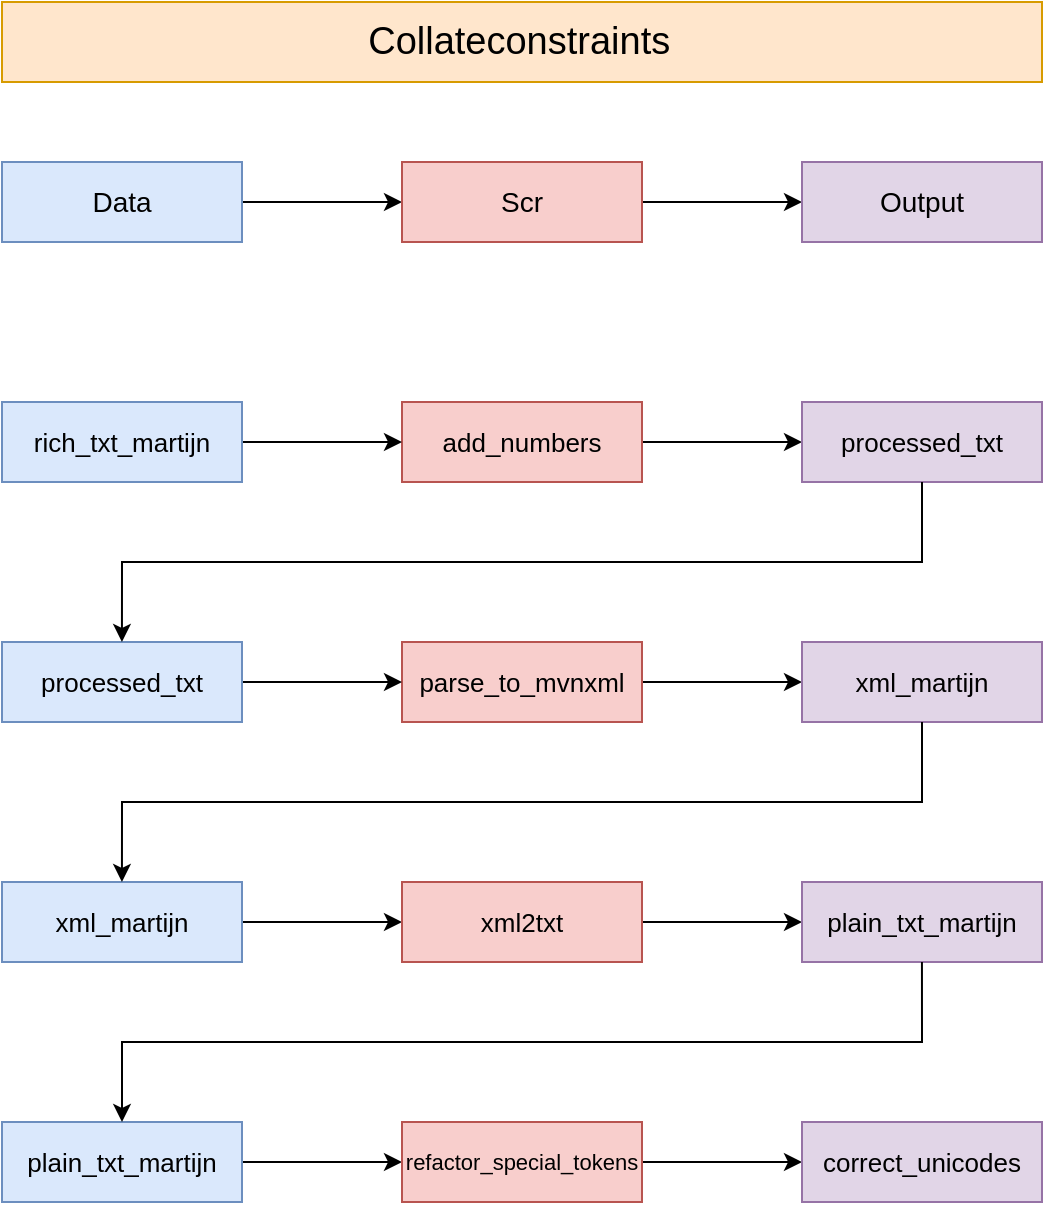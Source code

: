 <mxfile version="18.0.3" type="github">
  <diagram id="C5RBs43oDa-KdzZeNtuy" name="Page-1">
    <mxGraphModel dx="1298" dy="724" grid="1" gridSize="10" guides="1" tooltips="1" connect="1" arrows="1" fold="1" page="1" pageScale="1" pageWidth="827" pageHeight="1169" math="0" shadow="0">
      <root>
        <mxCell id="WIyWlLk6GJQsqaUBKTNV-0" />
        <mxCell id="WIyWlLk6GJQsqaUBKTNV-1" parent="WIyWlLk6GJQsqaUBKTNV-0" />
        <mxCell id="BGEB7Nlq4xb6rphe5Ihx-1" value="" style="edgeStyle=orthogonalEdgeStyle;rounded=0;orthogonalLoop=1;jettySize=auto;html=1;" edge="1" parent="WIyWlLk6GJQsqaUBKTNV-1" source="WIyWlLk6GJQsqaUBKTNV-3" target="BGEB7Nlq4xb6rphe5Ihx-0">
          <mxGeometry relative="1" as="geometry" />
        </mxCell>
        <mxCell id="WIyWlLk6GJQsqaUBKTNV-3" value="Data" style="rounded=0;whiteSpace=wrap;html=1;fontSize=14;glass=0;strokeWidth=1;shadow=0;fillColor=#dae8fc;strokeColor=#6c8ebf;gradientColor=none;" parent="WIyWlLk6GJQsqaUBKTNV-1" vertex="1">
          <mxGeometry x="160" y="120" width="120" height="40" as="geometry" />
        </mxCell>
        <mxCell id="BGEB7Nlq4xb6rphe5Ihx-11" value="" style="edgeStyle=orthogonalEdgeStyle;rounded=0;orthogonalLoop=1;jettySize=auto;html=1;" edge="1" parent="WIyWlLk6GJQsqaUBKTNV-1" source="WIyWlLk6GJQsqaUBKTNV-7" target="BGEB7Nlq4xb6rphe5Ihx-10">
          <mxGeometry relative="1" as="geometry" />
        </mxCell>
        <mxCell id="WIyWlLk6GJQsqaUBKTNV-7" value="add_numbers" style="rounded=0;whiteSpace=wrap;html=1;fontSize=13;glass=0;strokeWidth=1;shadow=0;fillColor=#f8cecc;strokeColor=#b85450;" parent="WIyWlLk6GJQsqaUBKTNV-1" vertex="1">
          <mxGeometry x="360" y="240" width="120" height="40" as="geometry" />
        </mxCell>
        <mxCell id="BGEB7Nlq4xb6rphe5Ihx-23" value="" style="edgeStyle=orthogonalEdgeStyle;rounded=0;orthogonalLoop=1;jettySize=auto;html=1;strokeColor=#000000;" edge="1" parent="WIyWlLk6GJQsqaUBKTNV-1" source="WIyWlLk6GJQsqaUBKTNV-11" target="BGEB7Nlq4xb6rphe5Ihx-22">
          <mxGeometry relative="1" as="geometry" />
        </mxCell>
        <mxCell id="WIyWlLk6GJQsqaUBKTNV-11" value="xml_martijn" style="rounded=0;whiteSpace=wrap;html=1;fontSize=13;glass=0;strokeWidth=1;shadow=0;fillColor=#dae8fc;strokeColor=#6c8ebf;" parent="WIyWlLk6GJQsqaUBKTNV-1" vertex="1">
          <mxGeometry x="160" y="480" width="120" height="40" as="geometry" />
        </mxCell>
        <mxCell id="BGEB7Nlq4xb6rphe5Ihx-21" value="" style="edgeStyle=orthogonalEdgeStyle;rounded=0;orthogonalLoop=1;jettySize=auto;html=1;strokeColor=#000000;" edge="1" parent="WIyWlLk6GJQsqaUBKTNV-1" source="WIyWlLk6GJQsqaUBKTNV-12" target="BGEB7Nlq4xb6rphe5Ihx-20">
          <mxGeometry relative="1" as="geometry" />
        </mxCell>
        <mxCell id="WIyWlLk6GJQsqaUBKTNV-12" value="parse_to_mvnxml" style="rounded=0;whiteSpace=wrap;html=1;fontSize=13;glass=0;strokeWidth=1;shadow=0;fillColor=#f8cecc;strokeColor=#b85450;" parent="WIyWlLk6GJQsqaUBKTNV-1" vertex="1">
          <mxGeometry x="360" y="360" width="120" height="40" as="geometry" />
        </mxCell>
        <mxCell id="BGEB7Nlq4xb6rphe5Ihx-3" value="" style="edgeStyle=orthogonalEdgeStyle;rounded=0;orthogonalLoop=1;jettySize=auto;html=1;" edge="1" parent="WIyWlLk6GJQsqaUBKTNV-1" source="BGEB7Nlq4xb6rphe5Ihx-0" target="BGEB7Nlq4xb6rphe5Ihx-2">
          <mxGeometry relative="1" as="geometry" />
        </mxCell>
        <mxCell id="BGEB7Nlq4xb6rphe5Ihx-0" value="Scr" style="whiteSpace=wrap;html=1;rounded=0;glass=0;strokeWidth=1;shadow=0;fillColor=#f8cecc;strokeColor=#b85450;fontSize=14;" vertex="1" parent="WIyWlLk6GJQsqaUBKTNV-1">
          <mxGeometry x="360" y="120" width="120" height="40" as="geometry" />
        </mxCell>
        <mxCell id="BGEB7Nlq4xb6rphe5Ihx-2" value="Output" style="whiteSpace=wrap;html=1;rounded=0;glass=0;strokeWidth=1;shadow=0;fillColor=#e1d5e7;strokeColor=#9673a6;fontSize=14;" vertex="1" parent="WIyWlLk6GJQsqaUBKTNV-1">
          <mxGeometry x="560" y="120" width="120" height="40" as="geometry" />
        </mxCell>
        <mxCell id="BGEB7Nlq4xb6rphe5Ihx-13" value="" style="edgeStyle=orthogonalEdgeStyle;rounded=0;orthogonalLoop=1;jettySize=auto;html=1;" edge="1" parent="WIyWlLk6GJQsqaUBKTNV-1" source="BGEB7Nlq4xb6rphe5Ihx-9" target="WIyWlLk6GJQsqaUBKTNV-7">
          <mxGeometry relative="1" as="geometry" />
        </mxCell>
        <mxCell id="BGEB7Nlq4xb6rphe5Ihx-9" value="rich_txt_martijn" style="rounded=0;whiteSpace=wrap;html=1;fillColor=#dae8fc;strokeColor=#6c8ebf;fontSize=13;" vertex="1" parent="WIyWlLk6GJQsqaUBKTNV-1">
          <mxGeometry x="160" y="240" width="120" height="40" as="geometry" />
        </mxCell>
        <mxCell id="BGEB7Nlq4xb6rphe5Ihx-10" value="processed_txt" style="whiteSpace=wrap;html=1;fillColor=#e1d5e7;strokeColor=#9673a6;rounded=0;glass=0;strokeWidth=1;shadow=0;fontSize=13;" vertex="1" parent="WIyWlLk6GJQsqaUBKTNV-1">
          <mxGeometry x="560" y="240" width="120" height="40" as="geometry" />
        </mxCell>
        <mxCell id="BGEB7Nlq4xb6rphe5Ihx-19" value="" style="edgeStyle=orthogonalEdgeStyle;rounded=0;orthogonalLoop=1;jettySize=auto;html=1;strokeColor=#000000;" edge="1" parent="WIyWlLk6GJQsqaUBKTNV-1" source="BGEB7Nlq4xb6rphe5Ihx-12" target="WIyWlLk6GJQsqaUBKTNV-12">
          <mxGeometry relative="1" as="geometry" />
        </mxCell>
        <mxCell id="BGEB7Nlq4xb6rphe5Ihx-12" value="processed_txt" style="rounded=0;whiteSpace=wrap;html=1;fillColor=#dae8fc;strokeColor=#6c8ebf;fontSize=13;" vertex="1" parent="WIyWlLk6GJQsqaUBKTNV-1">
          <mxGeometry x="160" y="360" width="120" height="40" as="geometry" />
        </mxCell>
        <mxCell id="BGEB7Nlq4xb6rphe5Ihx-20" value="xml_martijn" style="whiteSpace=wrap;html=1;rounded=0;glass=0;strokeWidth=1;shadow=0;fillColor=#e1d5e7;strokeColor=#9673a6;fontSize=13;" vertex="1" parent="WIyWlLk6GJQsqaUBKTNV-1">
          <mxGeometry x="560" y="360" width="120" height="40" as="geometry" />
        </mxCell>
        <mxCell id="BGEB7Nlq4xb6rphe5Ihx-25" value="" style="edgeStyle=orthogonalEdgeStyle;rounded=0;orthogonalLoop=1;jettySize=auto;html=1;strokeColor=#000000;" edge="1" parent="WIyWlLk6GJQsqaUBKTNV-1" source="BGEB7Nlq4xb6rphe5Ihx-22" target="BGEB7Nlq4xb6rphe5Ihx-24">
          <mxGeometry relative="1" as="geometry" />
        </mxCell>
        <mxCell id="BGEB7Nlq4xb6rphe5Ihx-22" value="xml2txt" style="whiteSpace=wrap;html=1;fillColor=#f8cecc;strokeColor=#b85450;rounded=0;glass=0;strokeWidth=1;shadow=0;fontSize=13;" vertex="1" parent="WIyWlLk6GJQsqaUBKTNV-1">
          <mxGeometry x="360" y="480" width="120" height="40" as="geometry" />
        </mxCell>
        <mxCell id="BGEB7Nlq4xb6rphe5Ihx-24" value="plain_txt_martijn" style="whiteSpace=wrap;html=1;fillColor=#e1d5e7;strokeColor=#9673a6;rounded=0;glass=0;strokeWidth=1;shadow=0;fontSize=13;" vertex="1" parent="WIyWlLk6GJQsqaUBKTNV-1">
          <mxGeometry x="560" y="480" width="120" height="40" as="geometry" />
        </mxCell>
        <mxCell id="BGEB7Nlq4xb6rphe5Ihx-28" value="" style="edgeStyle=orthogonalEdgeStyle;rounded=0;orthogonalLoop=1;jettySize=auto;html=1;strokeColor=#000000;" edge="1" parent="WIyWlLk6GJQsqaUBKTNV-1" source="BGEB7Nlq4xb6rphe5Ihx-26" target="BGEB7Nlq4xb6rphe5Ihx-27">
          <mxGeometry relative="1" as="geometry" />
        </mxCell>
        <mxCell id="BGEB7Nlq4xb6rphe5Ihx-26" value="plain_txt_martijn" style="rounded=0;whiteSpace=wrap;html=1;fillColor=#dae8fc;strokeColor=#6c8ebf;fontSize=13;" vertex="1" parent="WIyWlLk6GJQsqaUBKTNV-1">
          <mxGeometry x="160" y="600" width="120" height="40" as="geometry" />
        </mxCell>
        <mxCell id="BGEB7Nlq4xb6rphe5Ihx-30" value="" style="edgeStyle=orthogonalEdgeStyle;rounded=0;orthogonalLoop=1;jettySize=auto;html=1;strokeColor=#000000;" edge="1" parent="WIyWlLk6GJQsqaUBKTNV-1" source="BGEB7Nlq4xb6rphe5Ihx-27" target="BGEB7Nlq4xb6rphe5Ihx-29">
          <mxGeometry relative="1" as="geometry" />
        </mxCell>
        <mxCell id="BGEB7Nlq4xb6rphe5Ihx-27" value="refactor_special_tokens" style="whiteSpace=wrap;html=1;rounded=0;fillColor=#f8cecc;strokeColor=#b85450;fontSize=11;" vertex="1" parent="WIyWlLk6GJQsqaUBKTNV-1">
          <mxGeometry x="360" y="600" width="120" height="40" as="geometry" />
        </mxCell>
        <mxCell id="BGEB7Nlq4xb6rphe5Ihx-29" value="correct_unicodes" style="whiteSpace=wrap;html=1;rounded=0;fillColor=#e1d5e7;strokeColor=#9673a6;fontSize=13;" vertex="1" parent="WIyWlLk6GJQsqaUBKTNV-1">
          <mxGeometry x="560" y="600" width="120" height="40" as="geometry" />
        </mxCell>
        <mxCell id="BGEB7Nlq4xb6rphe5Ihx-35" style="edgeStyle=orthogonalEdgeStyle;rounded=0;orthogonalLoop=1;jettySize=auto;html=1;exitX=0.5;exitY=1;exitDx=0;exitDy=0;fontSize=10;strokeColor=#000000;" edge="1" parent="WIyWlLk6GJQsqaUBKTNV-1" source="WIyWlLk6GJQsqaUBKTNV-3" target="WIyWlLk6GJQsqaUBKTNV-3">
          <mxGeometry relative="1" as="geometry" />
        </mxCell>
        <mxCell id="BGEB7Nlq4xb6rphe5Ihx-45" value="&lt;font style=&quot;font-size: 19px;&quot;&gt;Collateconstraints&lt;/font&gt;&amp;nbsp;" style="rounded=0;whiteSpace=wrap;html=1;fontSize=10;fillColor=#ffe6cc;strokeColor=#d79b00;" vertex="1" parent="WIyWlLk6GJQsqaUBKTNV-1">
          <mxGeometry x="160" y="40" width="520" height="40" as="geometry" />
        </mxCell>
        <mxCell id="BGEB7Nlq4xb6rphe5Ihx-49" style="edgeStyle=orthogonalEdgeStyle;rounded=0;orthogonalLoop=1;jettySize=auto;html=1;entryX=0.5;entryY=0;entryDx=0;entryDy=0;fontSize=19;strokeColor=#000000;" edge="1" parent="WIyWlLk6GJQsqaUBKTNV-1" source="BGEB7Nlq4xb6rphe5Ihx-10">
          <mxGeometry relative="1" as="geometry">
            <mxPoint x="619.97" y="320" as="sourcePoint" />
            <mxPoint x="219.97" y="360" as="targetPoint" />
            <Array as="points">
              <mxPoint x="620" y="320" />
              <mxPoint x="220" y="320" />
            </Array>
          </mxGeometry>
        </mxCell>
        <mxCell id="BGEB7Nlq4xb6rphe5Ihx-50" style="edgeStyle=orthogonalEdgeStyle;rounded=0;orthogonalLoop=1;jettySize=auto;html=1;exitX=0.5;exitY=1;exitDx=0;exitDy=0;entryX=0.5;entryY=0;entryDx=0;entryDy=0;fontSize=19;strokeColor=#000000;" edge="1" parent="WIyWlLk6GJQsqaUBKTNV-1" source="BGEB7Nlq4xb6rphe5Ihx-20">
          <mxGeometry relative="1" as="geometry">
            <mxPoint x="619.97" y="440" as="sourcePoint" />
            <mxPoint x="219.97" y="480" as="targetPoint" />
            <Array as="points">
              <mxPoint x="620" y="440" />
              <mxPoint x="220" y="440" />
            </Array>
          </mxGeometry>
        </mxCell>
        <mxCell id="BGEB7Nlq4xb6rphe5Ihx-51" style="edgeStyle=orthogonalEdgeStyle;rounded=0;orthogonalLoop=1;jettySize=auto;html=1;exitX=0.5;exitY=1;exitDx=0;exitDy=0;entryX=0.5;entryY=0;entryDx=0;entryDy=0;fontSize=19;strokeColor=#000000;" edge="1" parent="WIyWlLk6GJQsqaUBKTNV-1" target="BGEB7Nlq4xb6rphe5Ihx-26">
          <mxGeometry relative="1" as="geometry">
            <mxPoint x="619.97" y="520" as="sourcePoint" />
            <mxPoint x="219.97" y="560" as="targetPoint" />
            <Array as="points">
              <mxPoint x="620" y="560" />
              <mxPoint x="220" y="560" />
            </Array>
          </mxGeometry>
        </mxCell>
      </root>
    </mxGraphModel>
  </diagram>
</mxfile>

